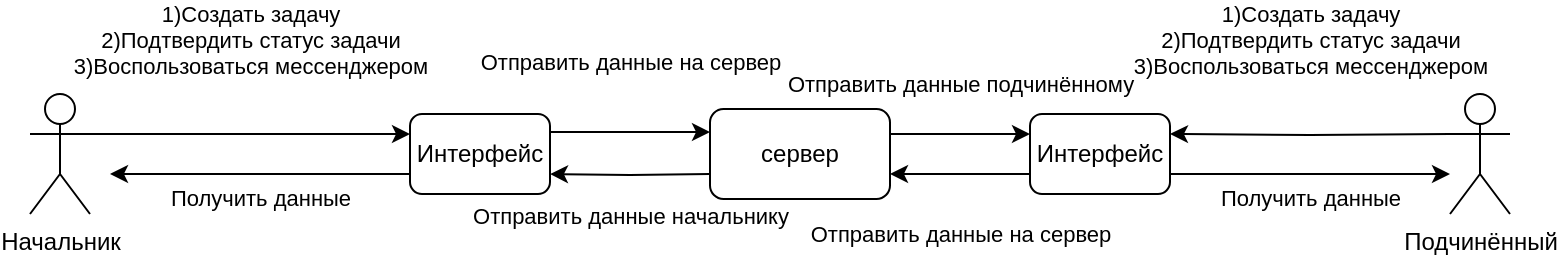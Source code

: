 <mxfile version="21.3.8" type="github">
  <diagram name="Страница 1" id="rLTvSM89UdcqZ1b2WMdA">
    <mxGraphModel dx="839" dy="477" grid="1" gridSize="10" guides="1" tooltips="1" connect="1" arrows="1" fold="1" page="1" pageScale="1" pageWidth="827" pageHeight="1169" math="0" shadow="0">
      <root>
        <mxCell id="0" />
        <mxCell id="1" parent="0" />
        <mxCell id="CdlXuI5yFP7o-QaMCslE-4" value="" style="edgeStyle=orthogonalEdgeStyle;rounded=0;orthogonalLoop=1;jettySize=auto;html=1;entryX=0;entryY=0.25;entryDx=0;entryDy=0;exitX=1;exitY=0.333;exitDx=0;exitDy=0;exitPerimeter=0;" edge="1" parent="1" source="CdlXuI5yFP7o-QaMCslE-1" target="CdlXuI5yFP7o-QaMCslE-3">
          <mxGeometry relative="1" as="geometry">
            <mxPoint x="90" y="231" as="sourcePoint" />
          </mxGeometry>
        </mxCell>
        <mxCell id="CdlXuI5yFP7o-QaMCslE-7" value="1)Создать задачу&lt;br&gt;2)Подтвердить статус задачи&lt;br&gt;3)Воспользоваться мессенджером" style="edgeLabel;html=1;align=center;verticalAlign=middle;resizable=0;points=[];" vertex="1" connectable="0" parent="CdlXuI5yFP7o-QaMCslE-4">
          <mxGeometry relative="1" as="geometry">
            <mxPoint y="-47" as="offset" />
          </mxGeometry>
        </mxCell>
        <mxCell id="CdlXuI5yFP7o-QaMCslE-1" value="Начальник" style="shape=umlActor;verticalLabelPosition=bottom;verticalAlign=top;html=1;outlineConnect=0;" vertex="1" parent="1">
          <mxGeometry x="50" y="200" width="30" height="60" as="geometry" />
        </mxCell>
        <mxCell id="CdlXuI5yFP7o-QaMCslE-6" value="" style="edgeStyle=orthogonalEdgeStyle;rounded=0;orthogonalLoop=1;jettySize=auto;html=1;entryX=1;entryY=0.25;entryDx=0;entryDy=0;" edge="1" parent="1" target="CdlXuI5yFP7o-QaMCslE-5">
          <mxGeometry relative="1" as="geometry">
            <mxPoint x="760" y="220" as="sourcePoint" />
            <mxPoint x="640" y="230" as="targetPoint" />
            <Array as="points" />
          </mxGeometry>
        </mxCell>
        <mxCell id="CdlXuI5yFP7o-QaMCslE-9" value="1)Создать задачу&lt;br style=&quot;border-color: var(--border-color);&quot;&gt;2)Подтвердить статус задачи&lt;br style=&quot;border-color: var(--border-color);&quot;&gt;3)Воспользоваться мессенджером" style="edgeLabel;html=1;align=center;verticalAlign=middle;resizable=0;points=[];" vertex="1" connectable="0" parent="CdlXuI5yFP7o-QaMCslE-6">
          <mxGeometry relative="1" as="geometry">
            <mxPoint y="-47" as="offset" />
          </mxGeometry>
        </mxCell>
        <mxCell id="CdlXuI5yFP7o-QaMCslE-2" value="Подчинённый" style="shape=umlActor;verticalLabelPosition=bottom;verticalAlign=top;html=1;outlineConnect=0;" vertex="1" parent="1">
          <mxGeometry x="760" y="200" width="30" height="60" as="geometry" />
        </mxCell>
        <mxCell id="CdlXuI5yFP7o-QaMCslE-3" value="Интерфейс" style="rounded=1;whiteSpace=wrap;html=1;" vertex="1" parent="1">
          <mxGeometry x="240" y="210" width="70" height="40" as="geometry" />
        </mxCell>
        <mxCell id="CdlXuI5yFP7o-QaMCslE-5" value="Интерфейс" style="rounded=1;whiteSpace=wrap;html=1;" vertex="1" parent="1">
          <mxGeometry x="550" y="210" width="70" height="40" as="geometry" />
        </mxCell>
        <mxCell id="CdlXuI5yFP7o-QaMCslE-10" value="" style="endArrow=classic;html=1;rounded=0;exitX=1;exitY=0.75;exitDx=0;exitDy=0;" edge="1" parent="1" source="CdlXuI5yFP7o-QaMCslE-5">
          <mxGeometry width="50" height="50" relative="1" as="geometry">
            <mxPoint x="390" y="280" as="sourcePoint" />
            <mxPoint x="760" y="240" as="targetPoint" />
            <Array as="points" />
          </mxGeometry>
        </mxCell>
        <mxCell id="CdlXuI5yFP7o-QaMCslE-11" value="Получить данные" style="edgeLabel;html=1;align=center;verticalAlign=middle;resizable=0;points=[];" vertex="1" connectable="0" parent="CdlXuI5yFP7o-QaMCslE-10">
          <mxGeometry relative="1" as="geometry">
            <mxPoint y="12" as="offset" />
          </mxGeometry>
        </mxCell>
        <mxCell id="CdlXuI5yFP7o-QaMCslE-12" value="" style="endArrow=classic;html=1;rounded=0;exitX=0;exitY=0.75;exitDx=0;exitDy=0;" edge="1" parent="1" source="CdlXuI5yFP7o-QaMCslE-3">
          <mxGeometry width="50" height="50" relative="1" as="geometry">
            <mxPoint x="100" y="240" as="sourcePoint" />
            <mxPoint x="90" y="240" as="targetPoint" />
            <Array as="points" />
          </mxGeometry>
        </mxCell>
        <mxCell id="CdlXuI5yFP7o-QaMCslE-13" value="Получить данные" style="edgeLabel;html=1;align=center;verticalAlign=middle;resizable=0;points=[];" vertex="1" connectable="0" parent="CdlXuI5yFP7o-QaMCslE-12">
          <mxGeometry relative="1" as="geometry">
            <mxPoint y="12" as="offset" />
          </mxGeometry>
        </mxCell>
        <mxCell id="CdlXuI5yFP7o-QaMCslE-14" value="сервер" style="rounded=1;whiteSpace=wrap;html=1;" vertex="1" parent="1">
          <mxGeometry x="390" y="207.5" width="90" height="45" as="geometry" />
        </mxCell>
        <mxCell id="CdlXuI5yFP7o-QaMCslE-15" value="" style="edgeStyle=orthogonalEdgeStyle;rounded=0;orthogonalLoop=1;jettySize=auto;html=1;" edge="1" parent="1">
          <mxGeometry relative="1" as="geometry">
            <mxPoint x="310" y="219" as="sourcePoint" />
            <mxPoint x="390" y="219" as="targetPoint" />
          </mxGeometry>
        </mxCell>
        <mxCell id="CdlXuI5yFP7o-QaMCslE-16" value="Отправить данные на сервер" style="edgeLabel;html=1;align=center;verticalAlign=middle;resizable=0;points=[];" vertex="1" connectable="0" parent="CdlXuI5yFP7o-QaMCslE-15">
          <mxGeometry relative="1" as="geometry">
            <mxPoint y="-35" as="offset" />
          </mxGeometry>
        </mxCell>
        <mxCell id="CdlXuI5yFP7o-QaMCslE-18" value="" style="edgeStyle=orthogonalEdgeStyle;rounded=0;orthogonalLoop=1;jettySize=auto;html=1;entryX=1;entryY=0.75;entryDx=0;entryDy=0;" edge="1" parent="1" target="CdlXuI5yFP7o-QaMCslE-3">
          <mxGeometry relative="1" as="geometry">
            <mxPoint x="390" y="240" as="sourcePoint" />
            <mxPoint x="400" y="229" as="targetPoint" />
          </mxGeometry>
        </mxCell>
        <mxCell id="CdlXuI5yFP7o-QaMCslE-19" value="Отправить данные начальнику" style="edgeLabel;html=1;align=center;verticalAlign=middle;resizable=0;points=[];" vertex="1" connectable="0" parent="CdlXuI5yFP7o-QaMCslE-18">
          <mxGeometry relative="1" as="geometry">
            <mxPoint y="21" as="offset" />
          </mxGeometry>
        </mxCell>
        <mxCell id="CdlXuI5yFP7o-QaMCslE-20" value="" style="edgeStyle=orthogonalEdgeStyle;rounded=0;orthogonalLoop=1;jettySize=auto;html=1;" edge="1" parent="1">
          <mxGeometry relative="1" as="geometry">
            <mxPoint x="480" y="220" as="sourcePoint" />
            <mxPoint x="550" y="220" as="targetPoint" />
          </mxGeometry>
        </mxCell>
        <mxCell id="CdlXuI5yFP7o-QaMCslE-21" value="Отправить данные подчинённому" style="edgeLabel;html=1;align=center;verticalAlign=middle;resizable=0;points=[];" vertex="1" connectable="0" parent="CdlXuI5yFP7o-QaMCslE-20">
          <mxGeometry relative="1" as="geometry">
            <mxPoint y="-25" as="offset" />
          </mxGeometry>
        </mxCell>
        <mxCell id="CdlXuI5yFP7o-QaMCslE-22" value="" style="edgeStyle=orthogonalEdgeStyle;rounded=0;orthogonalLoop=1;jettySize=auto;html=1;entryX=1;entryY=0.75;entryDx=0;entryDy=0;" edge="1" parent="1">
          <mxGeometry relative="1" as="geometry">
            <mxPoint x="550" y="240" as="sourcePoint" />
            <mxPoint x="480" y="240" as="targetPoint" />
          </mxGeometry>
        </mxCell>
        <mxCell id="CdlXuI5yFP7o-QaMCslE-23" value="Отправить данные на сервер" style="edgeLabel;html=1;align=center;verticalAlign=middle;resizable=0;points=[];" vertex="1" connectable="0" parent="CdlXuI5yFP7o-QaMCslE-22">
          <mxGeometry relative="1" as="geometry">
            <mxPoint y="30" as="offset" />
          </mxGeometry>
        </mxCell>
      </root>
    </mxGraphModel>
  </diagram>
</mxfile>
